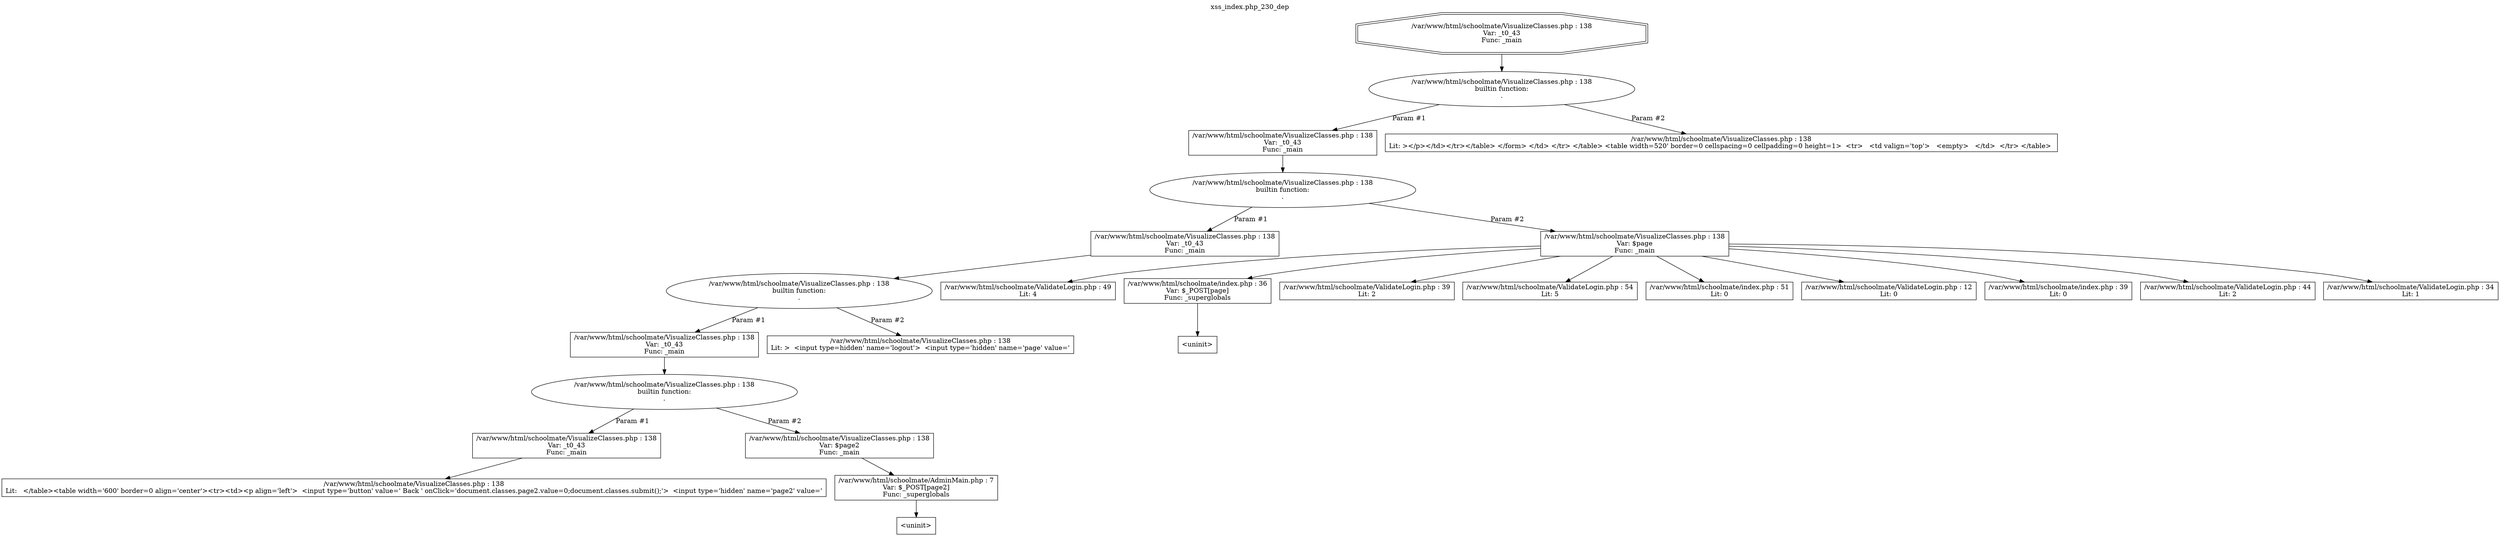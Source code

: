 digraph cfg {
  label="xss_index.php_230_dep";
  labelloc=t;
  n1 [shape=doubleoctagon, label="/var/www/html/schoolmate/VisualizeClasses.php : 138\nVar: _t0_43\nFunc: _main\n"];
  n2 [shape=ellipse, label="/var/www/html/schoolmate/VisualizeClasses.php : 138\nbuiltin function:\n.\n"];
  n3 [shape=box, label="/var/www/html/schoolmate/VisualizeClasses.php : 138\nVar: _t0_43\nFunc: _main\n"];
  n4 [shape=ellipse, label="/var/www/html/schoolmate/VisualizeClasses.php : 138\nbuiltin function:\n.\n"];
  n5 [shape=box, label="/var/www/html/schoolmate/VisualizeClasses.php : 138\nVar: _t0_43\nFunc: _main\n"];
  n6 [shape=ellipse, label="/var/www/html/schoolmate/VisualizeClasses.php : 138\nbuiltin function:\n.\n"];
  n7 [shape=box, label="/var/www/html/schoolmate/VisualizeClasses.php : 138\nVar: _t0_43\nFunc: _main\n"];
  n8 [shape=ellipse, label="/var/www/html/schoolmate/VisualizeClasses.php : 138\nbuiltin function:\n.\n"];
  n9 [shape=box, label="/var/www/html/schoolmate/VisualizeClasses.php : 138\nVar: _t0_43\nFunc: _main\n"];
  n10 [shape=box, label="/var/www/html/schoolmate/VisualizeClasses.php : 138\nLit:   </table><table width='600' border=0 align='center'><tr><td><p align='left'>  <input type='button' value=' Back ' onClick='document.classes.page2.value=0;document.classes.submit();'>  <input type='hidden' name='page2' value='\n"];
  n11 [shape=box, label="/var/www/html/schoolmate/VisualizeClasses.php : 138\nVar: $page2\nFunc: _main\n"];
  n12 [shape=box, label="/var/www/html/schoolmate/AdminMain.php : 7\nVar: $_POST[page2]\nFunc: _superglobals\n"];
  n13 [shape=box, label="<uninit>"];
  n14 [shape=box, label="/var/www/html/schoolmate/VisualizeClasses.php : 138\nLit: >  <input type=hidden' name='logout'>  <input type='hidden' name='page' value='\n"];
  n15 [shape=box, label="/var/www/html/schoolmate/VisualizeClasses.php : 138\nVar: $page\nFunc: _main\n"];
  n16 [shape=box, label="/var/www/html/schoolmate/ValidateLogin.php : 49\nLit: 4\n"];
  n17 [shape=box, label="/var/www/html/schoolmate/index.php : 36\nVar: $_POST[page]\nFunc: _superglobals\n"];
  n18 [shape=box, label="<uninit>"];
  n19 [shape=box, label="/var/www/html/schoolmate/ValidateLogin.php : 39\nLit: 2\n"];
  n20 [shape=box, label="/var/www/html/schoolmate/ValidateLogin.php : 54\nLit: 5\n"];
  n21 [shape=box, label="/var/www/html/schoolmate/index.php : 51\nLit: 0\n"];
  n22 [shape=box, label="/var/www/html/schoolmate/ValidateLogin.php : 12\nLit: 0\n"];
  n23 [shape=box, label="/var/www/html/schoolmate/index.php : 39\nLit: 0\n"];
  n24 [shape=box, label="/var/www/html/schoolmate/ValidateLogin.php : 44\nLit: 2\n"];
  n25 [shape=box, label="/var/www/html/schoolmate/ValidateLogin.php : 34\nLit: 1\n"];
  n26 [shape=box, label="/var/www/html/schoolmate/VisualizeClasses.php : 138\nLit: ></p></td></tr></table> </form> </td> </tr> </table> <table width=520' border=0 cellspacing=0 cellpadding=0 height=1>  <tr>   <td valign='top'>   <empty>   </td>  </tr> </table> \n"];
  n1 -> n2;
  n3 -> n4;
  n5 -> n6;
  n7 -> n8;
  n9 -> n10;
  n8 -> n9[label="Param #1"];
  n8 -> n11[label="Param #2"];
  n12 -> n13;
  n11 -> n12;
  n6 -> n7[label="Param #1"];
  n6 -> n14[label="Param #2"];
  n4 -> n5[label="Param #1"];
  n4 -> n15[label="Param #2"];
  n15 -> n16;
  n15 -> n17;
  n15 -> n19;
  n15 -> n20;
  n15 -> n21;
  n15 -> n22;
  n15 -> n23;
  n15 -> n24;
  n15 -> n25;
  n17 -> n18;
  n2 -> n3[label="Param #1"];
  n2 -> n26[label="Param #2"];
}
